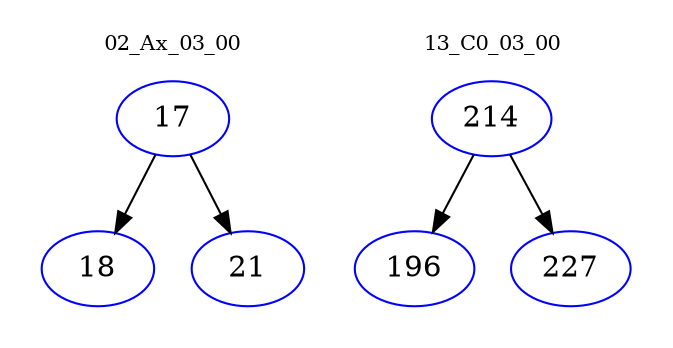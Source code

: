 digraph{
subgraph cluster_0 {
color = white
label = "02_Ax_03_00";
fontsize=10;
T0_17 [label="17", color="blue"]
T0_17 -> T0_18 [color="black"]
T0_18 [label="18", color="blue"]
T0_17 -> T0_21 [color="black"]
T0_21 [label="21", color="blue"]
}
subgraph cluster_1 {
color = white
label = "13_C0_03_00";
fontsize=10;
T1_214 [label="214", color="blue"]
T1_214 -> T1_196 [color="black"]
T1_196 [label="196", color="blue"]
T1_214 -> T1_227 [color="black"]
T1_227 [label="227", color="blue"]
}
}
